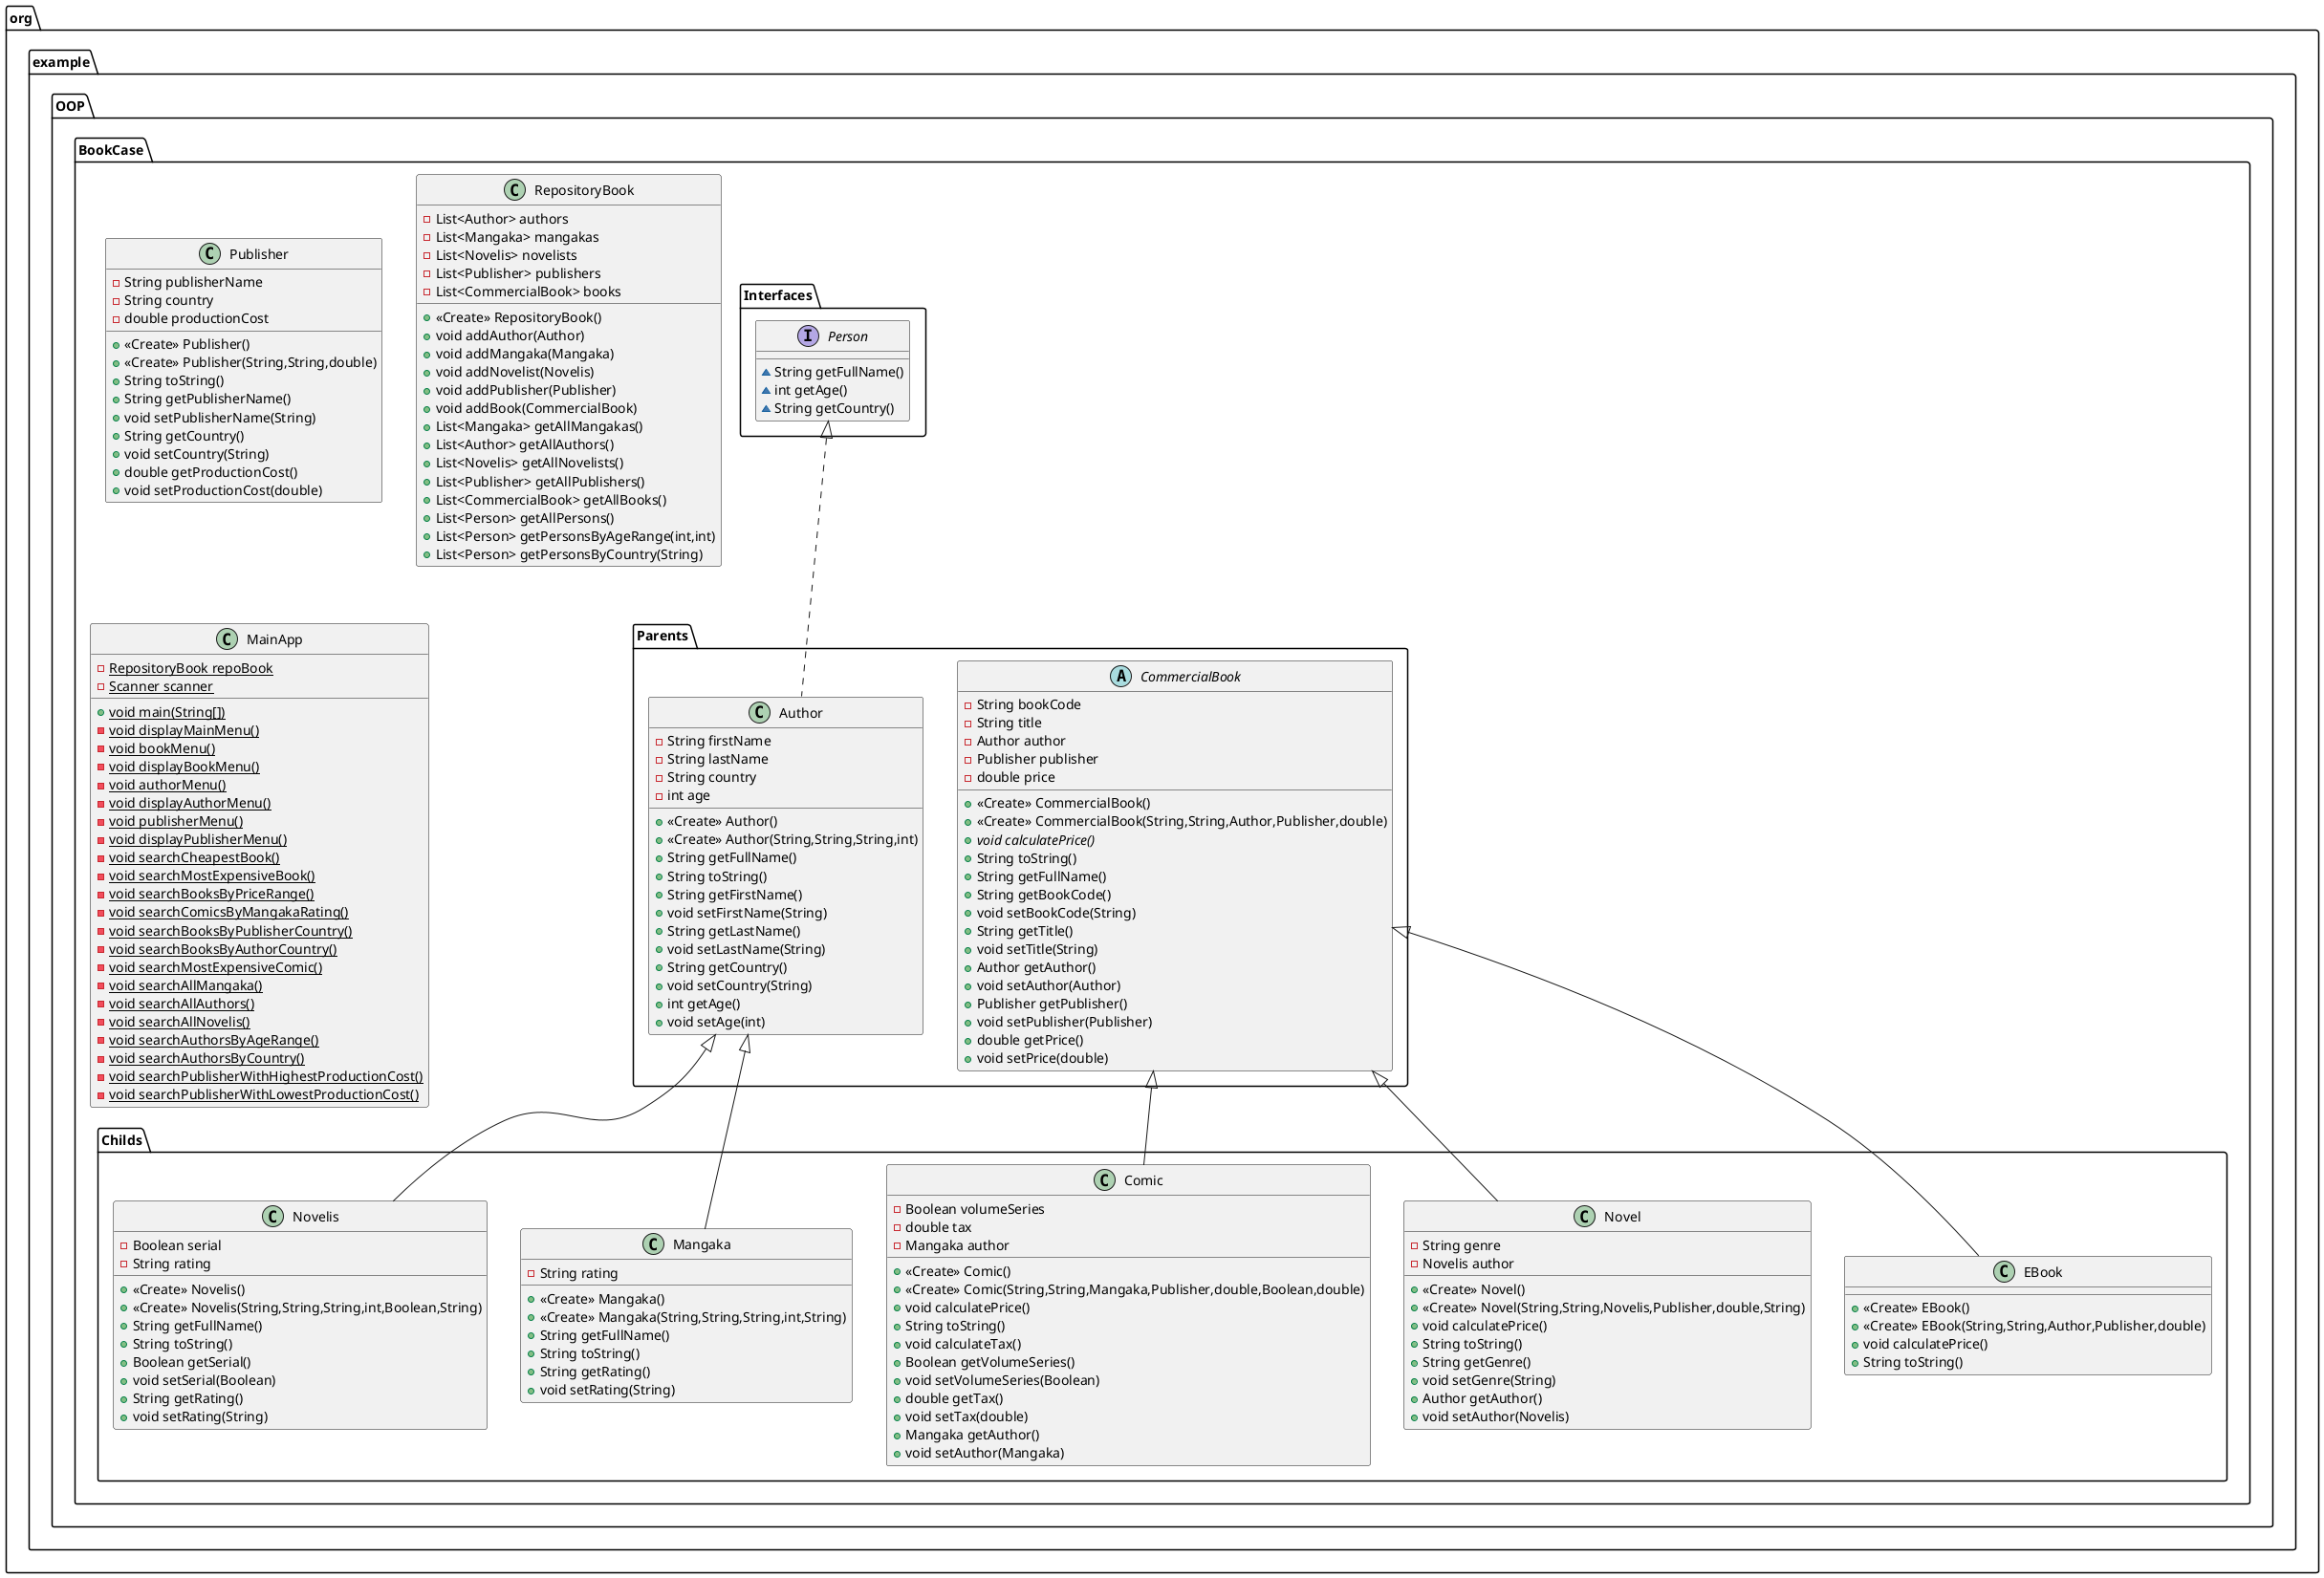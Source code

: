 @startuml
class org.example.OOP.BookCase.Childs.Comic {
- Boolean volumeSeries
- double tax
- Mangaka author
+ <<Create>> Comic()
+ <<Create>> Comic(String,String,Mangaka,Publisher,double,Boolean,double)
+ void calculatePrice()
+ String toString()
+ void calculateTax()
+ Boolean getVolumeSeries()
+ void setVolumeSeries(Boolean)
+ double getTax()
+ void setTax(double)
+ Mangaka getAuthor()
+ void setAuthor(Mangaka)
}
class org.example.OOP.BookCase.Publisher {
- String publisherName
- String country
- double productionCost
+ <<Create>> Publisher()
+ <<Create>> Publisher(String,String,double)
+ String toString()
+ String getPublisherName()
+ void setPublisherName(String)
+ String getCountry()
+ void setCountry(String)
+ double getProductionCost()
+ void setProductionCost(double)
}
class org.example.OOP.BookCase.Childs.Novelis {
- Boolean serial
- String rating
+ <<Create>> Novelis()
+ <<Create>> Novelis(String,String,String,int,Boolean,String)
+ String getFullName()
+ String toString()
+ Boolean getSerial()
+ void setSerial(Boolean)
+ String getRating()
+ void setRating(String)
}
class org.example.OOP.BookCase.Childs.EBook {
+ <<Create>> EBook()
+ <<Create>> EBook(String,String,Author,Publisher,double)
+ void calculatePrice()
+ String toString()
}
class org.example.OOP.BookCase.RepositoryBook {
- List<Author> authors
- List<Mangaka> mangakas
- List<Novelis> novelists
- List<Publisher> publishers
- List<CommercialBook> books
+ <<Create>> RepositoryBook()
+ void addAuthor(Author)
+ void addMangaka(Mangaka)
+ void addNovelist(Novelis)
+ void addPublisher(Publisher)
+ void addBook(CommercialBook)
+ List<Mangaka> getAllMangakas()
+ List<Author> getAllAuthors()
+ List<Novelis> getAllNovelists()
+ List<Publisher> getAllPublishers()
+ List<CommercialBook> getAllBooks()
+ List<Person> getAllPersons()
+ List<Person> getPersonsByAgeRange(int,int)
+ List<Person> getPersonsByCountry(String)
}
class org.example.OOP.BookCase.Childs.Novel {
- String genre
- Novelis author
+ <<Create>> Novel()
+ <<Create>> Novel(String,String,Novelis,Publisher,double,String)
+ void calculatePrice()
+ String toString()
+ String getGenre()
+ void setGenre(String)
+ Author getAuthor()
+ void setAuthor(Novelis)
}
class org.example.OOP.BookCase.Childs.Mangaka {
- String rating
+ <<Create>> Mangaka()
+ <<Create>> Mangaka(String,String,String,int,String)
+ String getFullName()
+ String toString()
+ String getRating()
+ void setRating(String)
}
abstract class org.example.OOP.BookCase.Parents.CommercialBook {
- String bookCode
- String title
- Author author
- Publisher publisher
- double price
+ <<Create>> CommercialBook()
+ <<Create>> CommercialBook(String,String,Author,Publisher,double)
+ {abstract}void calculatePrice()
+ String toString()
+ String getFullName()
+ String getBookCode()
+ void setBookCode(String)
+ String getTitle()
+ void setTitle(String)
+ Author getAuthor()
+ void setAuthor(Author)
+ Publisher getPublisher()
+ void setPublisher(Publisher)
+ double getPrice()
+ void setPrice(double)
}
class org.example.OOP.BookCase.MainApp {
- {static} RepositoryBook repoBook
- {static} Scanner scanner
+ {static} void main(String[])
- {static} void displayMainMenu()
- {static} void bookMenu()
- {static} void displayBookMenu()
- {static} void authorMenu()
- {static} void displayAuthorMenu()
- {static} void publisherMenu()
- {static} void displayPublisherMenu()
- {static} void searchCheapestBook()
- {static} void searchMostExpensiveBook()
- {static} void searchBooksByPriceRange()
- {static} void searchComicsByMangakaRating()
- {static} void searchBooksByPublisherCountry()
- {static} void searchBooksByAuthorCountry()
- {static} void searchMostExpensiveComic()
- {static} void searchAllMangaka()
- {static} void searchAllAuthors()
- {static} void searchAllNovelis()
- {static} void searchAuthorsByAgeRange()
- {static} void searchAuthorsByCountry()
- {static} void searchPublisherWithHighestProductionCost()
- {static} void searchPublisherWithLowestProductionCost()
}
interface org.example.OOP.BookCase.Interfaces.Person {
~ String getFullName()
~ int getAge()
~ String getCountry()
}
class org.example.OOP.BookCase.Parents.Author {
- String firstName
- String lastName
- String country
- int age
+ <<Create>> Author()
+ <<Create>> Author(String,String,String,int)
+ String getFullName()
+ String toString()
+ String getFirstName()
+ void setFirstName(String)
+ String getLastName()
+ void setLastName(String)
+ String getCountry()
+ void setCountry(String)
+ int getAge()
+ void setAge(int)
}


org.example.OOP.BookCase.Parents.CommercialBook <|-- org.example.OOP.BookCase.Childs.Comic
org.example.OOP.BookCase.Parents.Author <|-- org.example.OOP.BookCase.Childs.Novelis
org.example.OOP.BookCase.Parents.CommercialBook <|-- org.example.OOP.BookCase.Childs.EBook
org.example.OOP.BookCase.Parents.CommercialBook <|-- org.example.OOP.BookCase.Childs.Novel
org.example.OOP.BookCase.Parents.Author <|-- org.example.OOP.BookCase.Childs.Mangaka
org.example.OOP.BookCase.Interfaces.Person <|.. org.example.OOP.BookCase.Parents.Author
@enduml